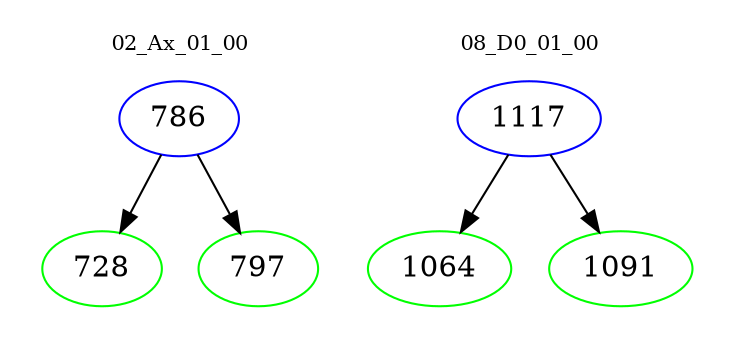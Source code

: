digraph{
subgraph cluster_0 {
color = white
label = "02_Ax_01_00";
fontsize=10;
T0_786 [label="786", color="blue"]
T0_786 -> T0_728 [color="black"]
T0_728 [label="728", color="green"]
T0_786 -> T0_797 [color="black"]
T0_797 [label="797", color="green"]
}
subgraph cluster_1 {
color = white
label = "08_D0_01_00";
fontsize=10;
T1_1117 [label="1117", color="blue"]
T1_1117 -> T1_1064 [color="black"]
T1_1064 [label="1064", color="green"]
T1_1117 -> T1_1091 [color="black"]
T1_1091 [label="1091", color="green"]
}
}
